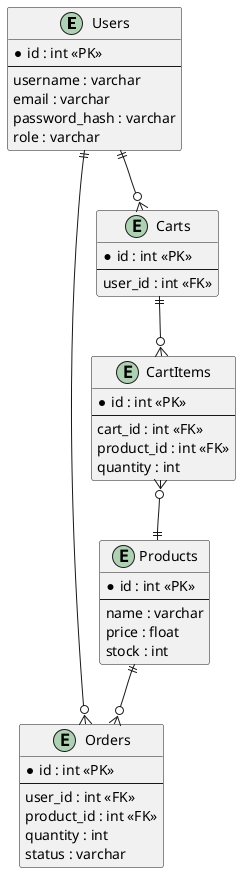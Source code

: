 @startuml
entity "Users" {
  *id : int <<PK>>
  --
  username : varchar
  email : varchar
  password_hash : varchar
  role : varchar
}

entity "Products" {
  *id : int <<PK>>
  --
  name : varchar
  price : float
  stock : int
}

entity "Orders" {
  *id : int <<PK>>
  --
  user_id : int <<FK>>
  product_id : int <<FK>>
  quantity : int
  status : varchar
}

entity "Carts" {
  *id : int <<PK>>
  --
  user_id : int <<FK>>
}

entity "CartItems" {
  *id : int <<PK>>
  --
  cart_id : int <<FK>>
  product_id : int <<FK>>
  quantity : int
}

Users ||--o{ Orders
Products ||--o{ Orders
Users ||--o{ Carts
Carts ||--o{ CartItems
CartItems }o--|| Products
@enduml